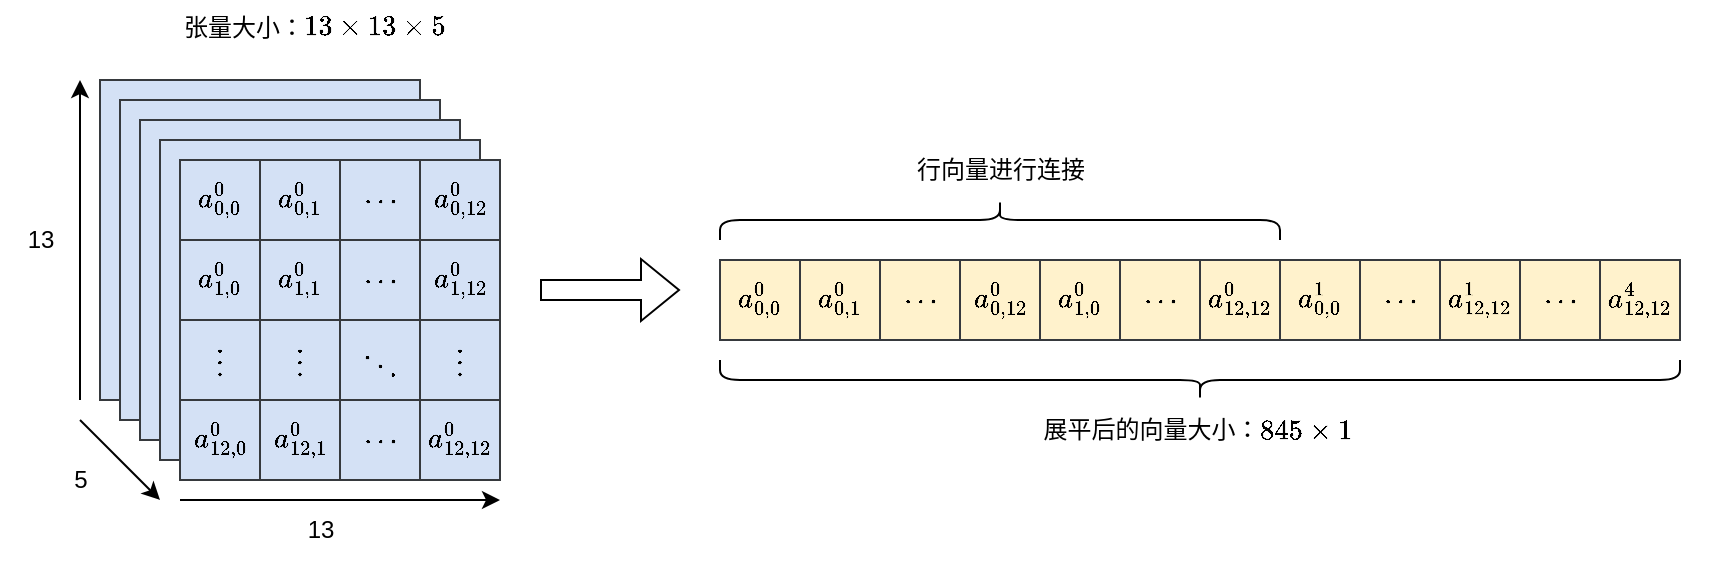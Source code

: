 <mxfile version="21.1.1" type="github">
  <diagram name="第 1 页" id="H3rtifVKTXqs-qG-SYUc">
    <mxGraphModel dx="897" dy="576" grid="1" gridSize="10" guides="1" tooltips="1" connect="1" arrows="0" fold="1" page="0" pageScale="1" pageWidth="827" pageHeight="1169" math="1" shadow="0">
      <root>
        <mxCell id="0" />
        <mxCell id="1" parent="0" />
        <mxCell id="aiK_bB90xM6GYwNLaQ02-22" value="" style="childLayout=tableLayout;recursiveResize=0;shadow=0;fillColor=#FFF2CC;direction=north;strokeColor=#36393d;" parent="1" vertex="1">
          <mxGeometry x="630" y="240" width="480" height="40" as="geometry" />
        </mxCell>
        <mxCell id="aiK_bB90xM6GYwNLaQ02-23" value="" style="shape=tableRow;horizontal=0;startSize=0;swimlaneHead=0;swimlaneBody=0;top=0;left=0;bottom=0;right=0;dropTarget=0;collapsible=0;recursiveResize=0;expand=0;fontStyle=0;fillColor=#FFF2CC;strokeColor=#36393d;" parent="aiK_bB90xM6GYwNLaQ02-22" vertex="1">
          <mxGeometry width="480" height="40" as="geometry" />
        </mxCell>
        <mxCell id="aiK_bB90xM6GYwNLaQ02-24" value="$$a_{0,0}^0$$" style="connectable=0;recursiveResize=0;strokeColor=#36393d;fillColor=#FFF2CC;align=center;whiteSpace=wrap;html=1;fillStyle=solid;" parent="aiK_bB90xM6GYwNLaQ02-23" vertex="1">
          <mxGeometry width="40" height="40" as="geometry">
            <mxRectangle width="40" height="40" as="alternateBounds" />
          </mxGeometry>
        </mxCell>
        <mxCell id="aiK_bB90xM6GYwNLaQ02-25" value="$$a_{0,1}^0$$" style="connectable=0;recursiveResize=0;strokeColor=#36393d;fillColor=#FFF2CC;align=center;whiteSpace=wrap;html=1;fillStyle=solid;" parent="aiK_bB90xM6GYwNLaQ02-23" vertex="1">
          <mxGeometry x="40" width="40" height="40" as="geometry">
            <mxRectangle width="40" height="40" as="alternateBounds" />
          </mxGeometry>
        </mxCell>
        <mxCell id="aiK_bB90xM6GYwNLaQ02-26" value="$$\cdots$$" style="connectable=0;recursiveResize=0;strokeColor=#36393d;fillColor=#FFF2CC;align=center;whiteSpace=wrap;html=1;" parent="aiK_bB90xM6GYwNLaQ02-23" vertex="1">
          <mxGeometry x="80" width="40" height="40" as="geometry">
            <mxRectangle width="40" height="40" as="alternateBounds" />
          </mxGeometry>
        </mxCell>
        <mxCell id="aiK_bB90xM6GYwNLaQ02-27" value="$$a_{0,12}^0$$" style="connectable=0;recursiveResize=0;strokeColor=#36393d;fillColor=#FFF2CC;align=center;whiteSpace=wrap;html=1;" parent="aiK_bB90xM6GYwNLaQ02-23" vertex="1">
          <mxGeometry x="120" width="40" height="40" as="geometry">
            <mxRectangle width="40" height="40" as="alternateBounds" />
          </mxGeometry>
        </mxCell>
        <mxCell id="aiK_bB90xM6GYwNLaQ02-43" value="$$a_{1,0}^0$$" style="connectable=0;recursiveResize=0;strokeColor=#36393d;fillColor=#FFF2CC;align=center;whiteSpace=wrap;html=1;" parent="aiK_bB90xM6GYwNLaQ02-23" vertex="1">
          <mxGeometry x="160" width="40" height="40" as="geometry">
            <mxRectangle width="40" height="40" as="alternateBounds" />
          </mxGeometry>
        </mxCell>
        <mxCell id="aiK_bB90xM6GYwNLaQ02-47" value="$$\cdots$$" style="connectable=0;recursiveResize=0;strokeColor=#36393d;fillColor=#FFF2CC;align=center;whiteSpace=wrap;html=1;" parent="aiK_bB90xM6GYwNLaQ02-23" vertex="1">
          <mxGeometry x="200" width="40" height="40" as="geometry">
            <mxRectangle width="40" height="40" as="alternateBounds" />
          </mxGeometry>
        </mxCell>
        <mxCell id="aiK_bB90xM6GYwNLaQ02-51" value="$$a_{12,12}^0$$" style="connectable=0;recursiveResize=0;strokeColor=#36393d;fillColor=#FFF2CC;align=center;whiteSpace=wrap;html=1;" parent="aiK_bB90xM6GYwNLaQ02-23" vertex="1">
          <mxGeometry x="240" width="40" height="40" as="geometry">
            <mxRectangle width="40" height="40" as="alternateBounds" />
          </mxGeometry>
        </mxCell>
        <mxCell id="YpGU3SZJsJ8dskGwvGlN-119" value="$$a_{0,0}^1$$" style="connectable=0;recursiveResize=0;strokeColor=#36393d;fillColor=#FFF2CC;align=center;whiteSpace=wrap;html=1;" vertex="1" parent="aiK_bB90xM6GYwNLaQ02-23">
          <mxGeometry x="280" width="40" height="40" as="geometry">
            <mxRectangle width="40" height="40" as="alternateBounds" />
          </mxGeometry>
        </mxCell>
        <mxCell id="YpGU3SZJsJ8dskGwvGlN-120" value="$$\cdots$$" style="connectable=0;recursiveResize=0;strokeColor=#36393d;fillColor=#FFF2CC;align=center;whiteSpace=wrap;html=1;" vertex="1" parent="aiK_bB90xM6GYwNLaQ02-23">
          <mxGeometry x="320" width="40" height="40" as="geometry">
            <mxRectangle width="40" height="40" as="alternateBounds" />
          </mxGeometry>
        </mxCell>
        <mxCell id="YpGU3SZJsJ8dskGwvGlN-121" value="$$a_{12,12}^1$$" style="connectable=0;recursiveResize=0;strokeColor=#36393d;fillColor=#FFF2CC;align=center;whiteSpace=wrap;html=1;" vertex="1" parent="aiK_bB90xM6GYwNLaQ02-23">
          <mxGeometry x="360" width="40" height="40" as="geometry">
            <mxRectangle width="40" height="40" as="alternateBounds" />
          </mxGeometry>
        </mxCell>
        <mxCell id="YpGU3SZJsJ8dskGwvGlN-126" value="$$\cdots$$" style="connectable=0;recursiveResize=0;strokeColor=#36393d;fillColor=#FFF2CC;align=center;whiteSpace=wrap;html=1;" vertex="1" parent="aiK_bB90xM6GYwNLaQ02-23">
          <mxGeometry x="400" width="40" height="40" as="geometry">
            <mxRectangle width="40" height="40" as="alternateBounds" />
          </mxGeometry>
        </mxCell>
        <mxCell id="YpGU3SZJsJ8dskGwvGlN-127" value="$$a_{12,12}^4$$" style="connectable=0;recursiveResize=0;strokeColor=#36393d;fillColor=#FFF2CC;align=center;whiteSpace=wrap;html=1;" vertex="1" parent="aiK_bB90xM6GYwNLaQ02-23">
          <mxGeometry x="440" width="40" height="40" as="geometry">
            <mxRectangle width="40" height="40" as="alternateBounds" />
          </mxGeometry>
        </mxCell>
        <mxCell id="aiK_bB90xM6GYwNLaQ02-55" value="" style="shape=flexArrow;endArrow=classic;html=1;rounded=0;" parent="1" edge="1">
          <mxGeometry width="50" height="50" relative="1" as="geometry">
            <mxPoint x="540" y="255" as="sourcePoint" />
            <mxPoint x="610" y="255" as="targetPoint" />
          </mxGeometry>
        </mxCell>
        <mxCell id="aiK_bB90xM6GYwNLaQ02-56" value="" style="endArrow=classic;html=1;rounded=0;" parent="1" edge="1">
          <mxGeometry width="50" height="50" relative="1" as="geometry">
            <mxPoint x="310" y="310" as="sourcePoint" />
            <mxPoint x="310" y="150" as="targetPoint" />
          </mxGeometry>
        </mxCell>
        <mxCell id="aiK_bB90xM6GYwNLaQ02-57" value="" style="endArrow=classic;html=1;rounded=0;" parent="1" edge="1">
          <mxGeometry width="50" height="50" relative="1" as="geometry">
            <mxPoint x="360" y="360" as="sourcePoint" />
            <mxPoint x="520" y="360" as="targetPoint" />
          </mxGeometry>
        </mxCell>
        <mxCell id="aiK_bB90xM6GYwNLaQ02-58" value="13" style="text;html=1;align=center;verticalAlign=middle;resizable=0;points=[];autosize=1;strokeColor=none;fillColor=none;" parent="1" vertex="1">
          <mxGeometry x="270" y="215" width="40" height="30" as="geometry" />
        </mxCell>
        <mxCell id="aiK_bB90xM6GYwNLaQ02-59" value="13" style="text;html=1;align=center;verticalAlign=middle;resizable=0;points=[];autosize=1;strokeColor=none;fillColor=none;" parent="1" vertex="1">
          <mxGeometry x="380" y="320" width="40" height="30" as="geometry" />
        </mxCell>
        <mxCell id="aiK_bB90xM6GYwNLaQ02-60" value="展平后的向量大小：\(845\times 1\)&lt;span style=&quot;border-color: var(--border-color);&quot;&gt;&amp;nbsp;&lt;/span&gt;" style="text;html=1;align=center;verticalAlign=middle;resizable=0;points=[];autosize=1;strokeColor=none;fillColor=none;" parent="1" vertex="1">
          <mxGeometry x="765" y="310" width="210" height="30" as="geometry" />
        </mxCell>
        <mxCell id="YpGU3SZJsJ8dskGwvGlN-106" value="" style="connectable=0;recursiveResize=0;strokeColor=#36393d;fillColor=#D4E1F5;align=center;whiteSpace=wrap;html=1;fillStyle=solid;" vertex="1" parent="1">
          <mxGeometry x="320" y="150" width="160" height="160" as="geometry">
            <mxRectangle width="40" height="40" as="alternateBounds" />
          </mxGeometry>
        </mxCell>
        <mxCell id="YpGU3SZJsJ8dskGwvGlN-111" value="" style="connectable=0;recursiveResize=0;strokeColor=#36393d;fillColor=#D4E1F5;align=center;whiteSpace=wrap;html=1;fillStyle=solid;" vertex="1" parent="1">
          <mxGeometry x="330" y="160" width="160" height="160" as="geometry">
            <mxRectangle width="40" height="40" as="alternateBounds" />
          </mxGeometry>
        </mxCell>
        <mxCell id="YpGU3SZJsJ8dskGwvGlN-112" value="" style="connectable=0;recursiveResize=0;strokeColor=#36393d;fillColor=#D4E1F5;align=center;whiteSpace=wrap;html=1;fillStyle=solid;" vertex="1" parent="1">
          <mxGeometry x="340" y="170" width="160" height="160" as="geometry">
            <mxRectangle width="40" height="40" as="alternateBounds" />
          </mxGeometry>
        </mxCell>
        <mxCell id="YpGU3SZJsJ8dskGwvGlN-113" value="" style="connectable=0;recursiveResize=0;strokeColor=#36393d;fillColor=#D4E1F5;align=center;whiteSpace=wrap;html=1;fillStyle=solid;" vertex="1" parent="1">
          <mxGeometry x="350" y="180" width="160" height="160" as="geometry">
            <mxRectangle width="40" height="40" as="alternateBounds" />
          </mxGeometry>
        </mxCell>
        <mxCell id="YpGU3SZJsJ8dskGwvGlN-85" value="" style="childLayout=tableLayout;recursiveResize=0;shadow=0;fillColor=#D4E1F5;direction=north;strokeColor=#36393d;" vertex="1" parent="1">
          <mxGeometry x="360" y="190" width="160" height="160" as="geometry" />
        </mxCell>
        <mxCell id="YpGU3SZJsJ8dskGwvGlN-86" value="" style="shape=tableRow;horizontal=0;startSize=0;swimlaneHead=0;swimlaneBody=0;top=0;left=0;bottom=0;right=0;dropTarget=0;collapsible=0;recursiveResize=0;expand=0;fontStyle=0;fillColor=#D4E1F5;strokeColor=#36393d;" vertex="1" parent="YpGU3SZJsJ8dskGwvGlN-85">
          <mxGeometry width="160" height="40" as="geometry" />
        </mxCell>
        <mxCell id="YpGU3SZJsJ8dskGwvGlN-87" value="$$a_{0,0}^0$$" style="connectable=0;recursiveResize=0;strokeColor=#36393d;fillColor=#D4E1F5;align=center;whiteSpace=wrap;html=1;fillStyle=solid;" vertex="1" parent="YpGU3SZJsJ8dskGwvGlN-86">
          <mxGeometry width="40" height="40" as="geometry">
            <mxRectangle width="40" height="40" as="alternateBounds" />
          </mxGeometry>
        </mxCell>
        <mxCell id="YpGU3SZJsJ8dskGwvGlN-88" value="$$a_{0,1}^0$$" style="connectable=0;recursiveResize=0;strokeColor=#36393d;fillColor=#D4E1F5;align=center;whiteSpace=wrap;html=1;fillStyle=solid;" vertex="1" parent="YpGU3SZJsJ8dskGwvGlN-86">
          <mxGeometry x="40" width="40" height="40" as="geometry">
            <mxRectangle width="40" height="40" as="alternateBounds" />
          </mxGeometry>
        </mxCell>
        <mxCell id="YpGU3SZJsJ8dskGwvGlN-89" value="$$\cdots$$" style="connectable=0;recursiveResize=0;strokeColor=#36393d;fillColor=#D4E1F5;align=center;whiteSpace=wrap;html=1;" vertex="1" parent="YpGU3SZJsJ8dskGwvGlN-86">
          <mxGeometry x="80" width="40" height="40" as="geometry">
            <mxRectangle width="40" height="40" as="alternateBounds" />
          </mxGeometry>
        </mxCell>
        <mxCell id="YpGU3SZJsJ8dskGwvGlN-90" value="$$a_{0,12}^0$$" style="connectable=0;recursiveResize=0;strokeColor=#36393d;fillColor=#D4E1F5;align=center;whiteSpace=wrap;html=1;" vertex="1" parent="YpGU3SZJsJ8dskGwvGlN-86">
          <mxGeometry x="120" width="40" height="40" as="geometry">
            <mxRectangle width="40" height="40" as="alternateBounds" />
          </mxGeometry>
        </mxCell>
        <mxCell id="YpGU3SZJsJ8dskGwvGlN-91" value="" style="shape=tableRow;horizontal=0;startSize=0;swimlaneHead=0;swimlaneBody=0;top=0;left=0;bottom=0;right=0;dropTarget=0;collapsible=0;recursiveResize=0;expand=0;fontStyle=0;fillColor=#D4E1F5;strokeColor=#36393d;swimlaneFillColor=none;" vertex="1" parent="YpGU3SZJsJ8dskGwvGlN-85">
          <mxGeometry y="40" width="160" height="40" as="geometry" />
        </mxCell>
        <mxCell id="YpGU3SZJsJ8dskGwvGlN-92" value="$$a_{1,0}^0$$" style="connectable=0;recursiveResize=0;strokeColor=#36393d;fillColor=#D4E1F5;align=center;whiteSpace=wrap;html=1;fillStyle=solid;" vertex="1" parent="YpGU3SZJsJ8dskGwvGlN-91">
          <mxGeometry width="40" height="40" as="geometry">
            <mxRectangle width="40" height="40" as="alternateBounds" />
          </mxGeometry>
        </mxCell>
        <mxCell id="YpGU3SZJsJ8dskGwvGlN-93" value="$$a_{1,1}^0$$" style="connectable=0;recursiveResize=0;strokeColor=#36393d;fillColor=#D4E1F5;align=center;whiteSpace=wrap;html=1;fillStyle=solid;" vertex="1" parent="YpGU3SZJsJ8dskGwvGlN-91">
          <mxGeometry x="40" width="40" height="40" as="geometry">
            <mxRectangle width="40" height="40" as="alternateBounds" />
          </mxGeometry>
        </mxCell>
        <mxCell id="YpGU3SZJsJ8dskGwvGlN-94" value="$$\cdots$$" style="connectable=0;recursiveResize=0;strokeColor=#36393d;fillColor=#D4E1F5;align=center;whiteSpace=wrap;html=1;" vertex="1" parent="YpGU3SZJsJ8dskGwvGlN-91">
          <mxGeometry x="80" width="40" height="40" as="geometry">
            <mxRectangle width="40" height="40" as="alternateBounds" />
          </mxGeometry>
        </mxCell>
        <mxCell id="YpGU3SZJsJ8dskGwvGlN-95" value="$$a_{1,12}^0$$" style="connectable=0;recursiveResize=0;strokeColor=#36393d;fillColor=#D4E1F5;align=center;whiteSpace=wrap;html=1;" vertex="1" parent="YpGU3SZJsJ8dskGwvGlN-91">
          <mxGeometry x="120" width="40" height="40" as="geometry">
            <mxRectangle width="40" height="40" as="alternateBounds" />
          </mxGeometry>
        </mxCell>
        <mxCell id="YpGU3SZJsJ8dskGwvGlN-96" value="" style="shape=tableRow;horizontal=0;startSize=0;swimlaneHead=0;swimlaneBody=0;top=0;left=0;bottom=0;right=0;dropTarget=0;collapsible=0;recursiveResize=0;expand=0;fontStyle=0;fillColor=#D4E1F5;strokeColor=#36393d;" vertex="1" parent="YpGU3SZJsJ8dskGwvGlN-85">
          <mxGeometry y="80" width="160" height="40" as="geometry" />
        </mxCell>
        <mxCell id="YpGU3SZJsJ8dskGwvGlN-97" value="$$\vdots$$" style="connectable=0;recursiveResize=0;strokeColor=#36393d;fillColor=#D4E1F5;align=center;whiteSpace=wrap;html=1;" vertex="1" parent="YpGU3SZJsJ8dskGwvGlN-96">
          <mxGeometry width="40" height="40" as="geometry">
            <mxRectangle width="40" height="40" as="alternateBounds" />
          </mxGeometry>
        </mxCell>
        <mxCell id="YpGU3SZJsJ8dskGwvGlN-98" value="$$\vdots$$" style="connectable=0;recursiveResize=0;strokeColor=#36393d;fillColor=#D4E1F5;align=center;whiteSpace=wrap;html=1;" vertex="1" parent="YpGU3SZJsJ8dskGwvGlN-96">
          <mxGeometry x="40" width="40" height="40" as="geometry">
            <mxRectangle width="40" height="40" as="alternateBounds" />
          </mxGeometry>
        </mxCell>
        <mxCell id="YpGU3SZJsJ8dskGwvGlN-99" value="$$\ddots$$" style="connectable=0;recursiveResize=0;strokeColor=#36393d;fillColor=#D4E1F5;align=center;whiteSpace=wrap;html=1;" vertex="1" parent="YpGU3SZJsJ8dskGwvGlN-96">
          <mxGeometry x="80" width="40" height="40" as="geometry">
            <mxRectangle width="40" height="40" as="alternateBounds" />
          </mxGeometry>
        </mxCell>
        <mxCell id="YpGU3SZJsJ8dskGwvGlN-100" value="$$\vdots$$" style="connectable=0;recursiveResize=0;strokeColor=#36393d;fillColor=#D4E1F5;align=center;whiteSpace=wrap;html=1;" vertex="1" parent="YpGU3SZJsJ8dskGwvGlN-96">
          <mxGeometry x="120" width="40" height="40" as="geometry">
            <mxRectangle width="40" height="40" as="alternateBounds" />
          </mxGeometry>
        </mxCell>
        <mxCell id="YpGU3SZJsJ8dskGwvGlN-101" value="" style="shape=tableRow;horizontal=0;startSize=0;swimlaneHead=0;swimlaneBody=0;top=0;left=0;bottom=0;right=0;dropTarget=0;collapsible=0;recursiveResize=0;expand=0;fontStyle=0;fillColor=#D4E1F5;strokeColor=#36393d;" vertex="1" parent="YpGU3SZJsJ8dskGwvGlN-85">
          <mxGeometry y="120" width="160" height="40" as="geometry" />
        </mxCell>
        <mxCell id="YpGU3SZJsJ8dskGwvGlN-102" value="$$a_{12,0}^0$$" style="connectable=0;recursiveResize=0;strokeColor=#36393d;fillColor=#D4E1F5;align=center;whiteSpace=wrap;html=1;" vertex="1" parent="YpGU3SZJsJ8dskGwvGlN-101">
          <mxGeometry width="40" height="40" as="geometry">
            <mxRectangle width="40" height="40" as="alternateBounds" />
          </mxGeometry>
        </mxCell>
        <mxCell id="YpGU3SZJsJ8dskGwvGlN-103" value="$$a_{12,1}^0$$" style="connectable=0;recursiveResize=0;strokeColor=#36393d;fillColor=#D4E1F5;align=center;whiteSpace=wrap;html=1;" vertex="1" parent="YpGU3SZJsJ8dskGwvGlN-101">
          <mxGeometry x="40" width="40" height="40" as="geometry">
            <mxRectangle width="40" height="40" as="alternateBounds" />
          </mxGeometry>
        </mxCell>
        <mxCell id="YpGU3SZJsJ8dskGwvGlN-104" value="$$\cdots$$" style="connectable=0;recursiveResize=0;strokeColor=#36393d;fillColor=#D4E1F5;align=center;whiteSpace=wrap;html=1;" vertex="1" parent="YpGU3SZJsJ8dskGwvGlN-101">
          <mxGeometry x="80" width="40" height="40" as="geometry">
            <mxRectangle width="40" height="40" as="alternateBounds" />
          </mxGeometry>
        </mxCell>
        <mxCell id="YpGU3SZJsJ8dskGwvGlN-105" value="$$a_{12,12}^0$$" style="connectable=0;recursiveResize=0;strokeColor=#36393d;fillColor=#D4E1F5;align=center;whiteSpace=wrap;html=1;" vertex="1" parent="YpGU3SZJsJ8dskGwvGlN-101">
          <mxGeometry x="120" width="40" height="40" as="geometry">
            <mxRectangle width="40" height="40" as="alternateBounds" />
          </mxGeometry>
        </mxCell>
        <mxCell id="YpGU3SZJsJ8dskGwvGlN-115" value="" style="endArrow=classic;html=1;rounded=0;" edge="1" parent="1">
          <mxGeometry width="50" height="50" relative="1" as="geometry">
            <mxPoint x="310" y="320" as="sourcePoint" />
            <mxPoint x="350" y="360" as="targetPoint" />
          </mxGeometry>
        </mxCell>
        <mxCell id="YpGU3SZJsJ8dskGwvGlN-116" value="5" style="text;html=1;align=center;verticalAlign=middle;resizable=0;points=[];autosize=1;strokeColor=none;fillColor=none;" vertex="1" parent="1">
          <mxGeometry x="295" y="335" width="30" height="30" as="geometry" />
        </mxCell>
        <mxCell id="YpGU3SZJsJ8dskGwvGlN-117" value="13" style="text;html=1;align=center;verticalAlign=middle;resizable=0;points=[];autosize=1;strokeColor=none;fillColor=none;" vertex="1" parent="1">
          <mxGeometry x="410" y="360" width="40" height="30" as="geometry" />
        </mxCell>
        <mxCell id="YpGU3SZJsJ8dskGwvGlN-128" value="" style="shape=curlyBracket;whiteSpace=wrap;html=1;rounded=1;flipH=1;labelPosition=right;verticalLabelPosition=middle;align=left;verticalAlign=middle;direction=south;" vertex="1" parent="1">
          <mxGeometry x="630" y="210" width="280" height="20" as="geometry" />
        </mxCell>
        <mxCell id="YpGU3SZJsJ8dskGwvGlN-129" value="行向量进行连接" style="text;html=1;align=center;verticalAlign=middle;resizable=0;points=[];autosize=1;strokeColor=none;fillColor=none;" vertex="1" parent="1">
          <mxGeometry x="715" y="180" width="110" height="30" as="geometry" />
        </mxCell>
        <mxCell id="YpGU3SZJsJ8dskGwvGlN-130" value="" style="shape=curlyBracket;whiteSpace=wrap;html=1;rounded=1;flipH=1;labelPosition=right;verticalLabelPosition=middle;align=left;verticalAlign=middle;direction=north;" vertex="1" parent="1">
          <mxGeometry x="630" y="290" width="480" height="20" as="geometry" />
        </mxCell>
        <mxCell id="YpGU3SZJsJ8dskGwvGlN-131" value="&lt;span style=&quot;color: rgb(0, 0, 0); font-family: Helvetica; font-size: 12px; font-style: normal; font-variant-ligatures: normal; font-variant-caps: normal; font-weight: 400; letter-spacing: normal; orphans: 2; text-align: center; text-indent: 0px; text-transform: none; widows: 2; word-spacing: 0px; -webkit-text-stroke-width: 0px; background-color: rgb(255, 255, 255); text-decoration-thickness: initial; text-decoration-style: initial; text-decoration-color: initial; float: none; display: inline !important;&quot;&gt;张量大小：\(13\times 13\times 5\)&lt;span&gt;&amp;nbsp;&lt;/span&gt;&lt;/span&gt;" style="text;whiteSpace=wrap;html=1;" vertex="1" parent="1">
          <mxGeometry x="360" y="110" width="190" height="40" as="geometry" />
        </mxCell>
      </root>
    </mxGraphModel>
  </diagram>
</mxfile>
